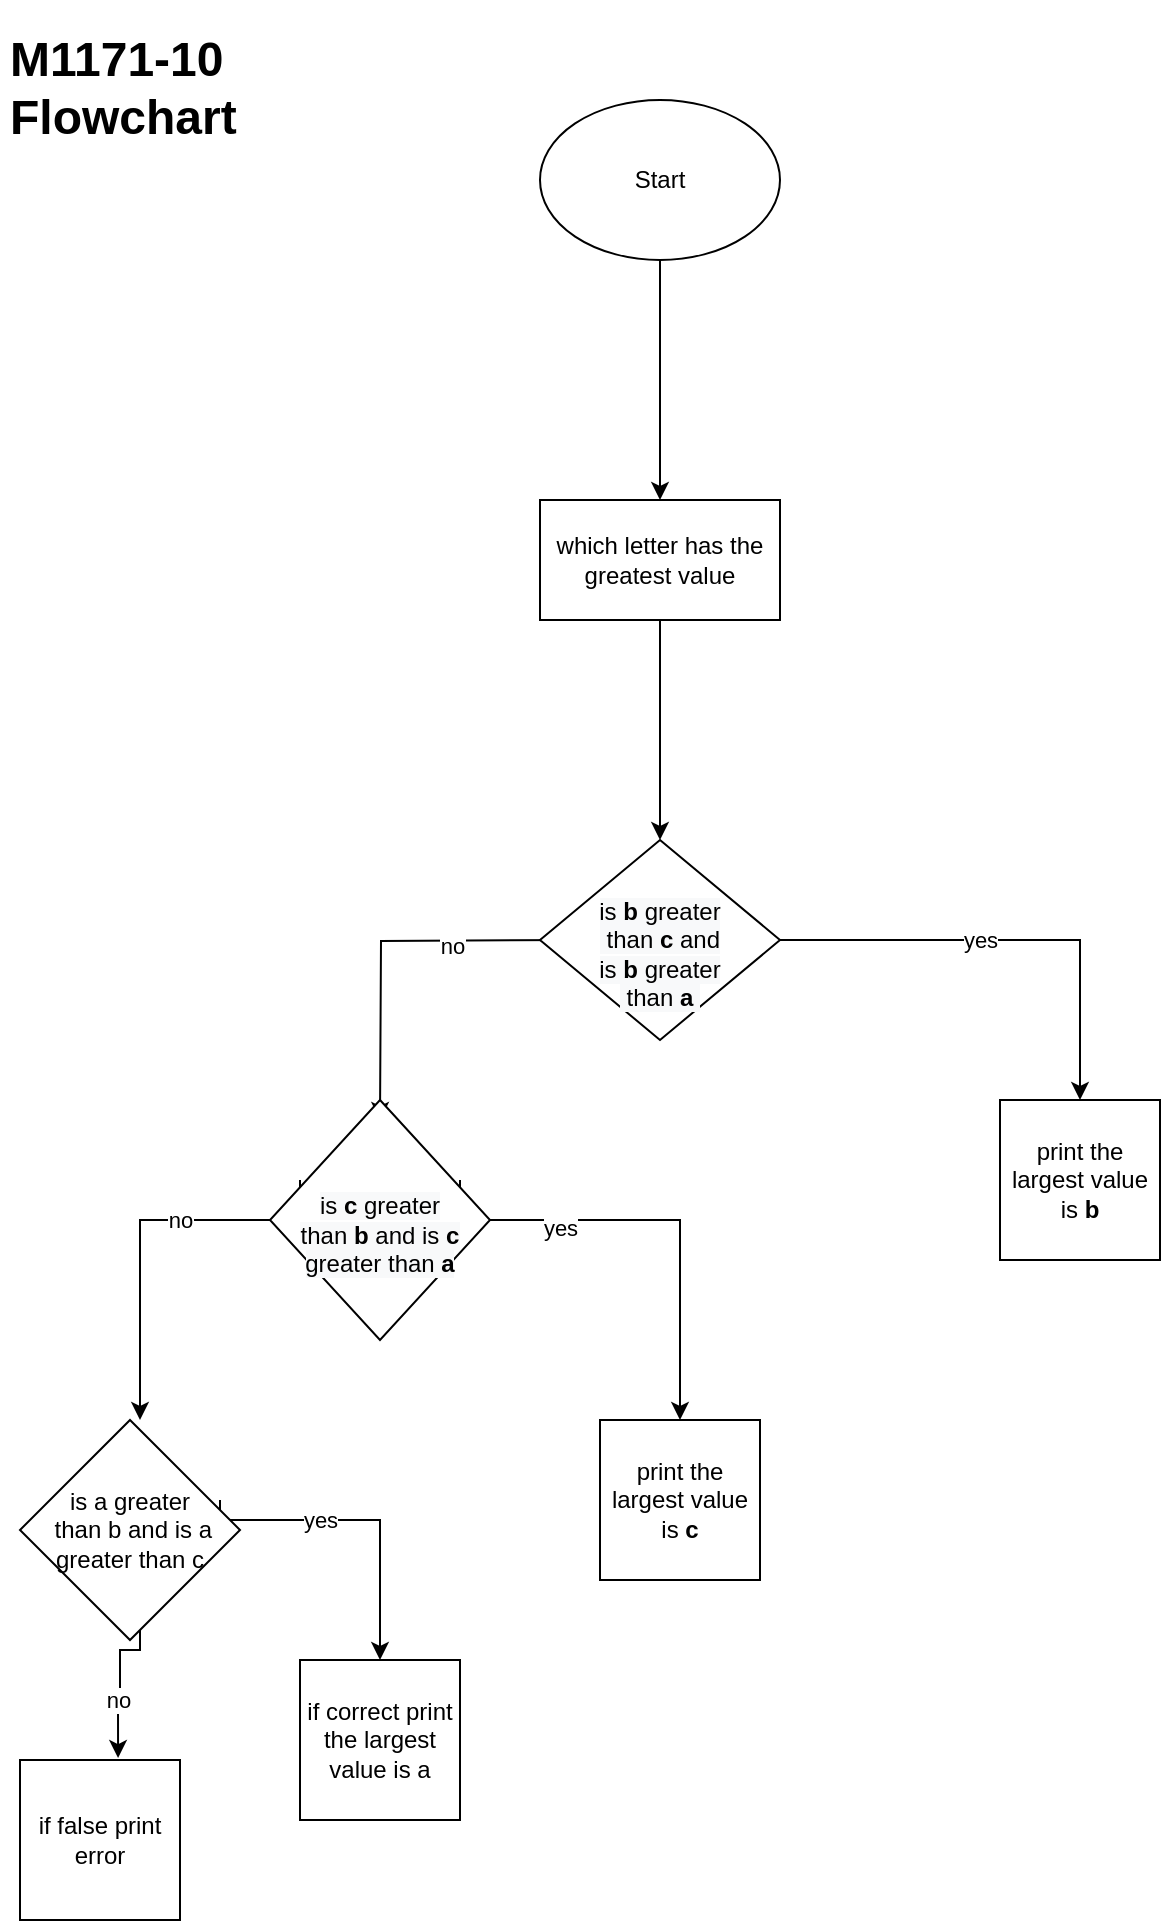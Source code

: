 <mxfile version="15.6.8" type="github">
  <diagram id="C5RBs43oDa-KdzZeNtuy" name="Page-1">
    <mxGraphModel dx="1108" dy="656" grid="1" gridSize="10" guides="1" tooltips="1" connect="1" arrows="1" fold="1" page="1" pageScale="1" pageWidth="827" pageHeight="1169" math="0" shadow="0">
      <root>
        <mxCell id="WIyWlLk6GJQsqaUBKTNV-0" />
        <mxCell id="WIyWlLk6GJQsqaUBKTNV-1" parent="WIyWlLk6GJQsqaUBKTNV-0" />
        <mxCell id="wCyGgNYll4mHwQ-jfLTI-2" style="edgeStyle=orthogonalEdgeStyle;rounded=0;orthogonalLoop=1;jettySize=auto;html=1;" edge="1" parent="WIyWlLk6GJQsqaUBKTNV-1" source="wCyGgNYll4mHwQ-jfLTI-0">
          <mxGeometry relative="1" as="geometry">
            <mxPoint x="370" y="260" as="targetPoint" />
          </mxGeometry>
        </mxCell>
        <mxCell id="wCyGgNYll4mHwQ-jfLTI-0" value="Start" style="ellipse;whiteSpace=wrap;html=1;" vertex="1" parent="WIyWlLk6GJQsqaUBKTNV-1">
          <mxGeometry x="310" y="60" width="120" height="80" as="geometry" />
        </mxCell>
        <mxCell id="wCyGgNYll4mHwQ-jfLTI-5" style="edgeStyle=orthogonalEdgeStyle;rounded=0;orthogonalLoop=1;jettySize=auto;html=1;" edge="1" parent="WIyWlLk6GJQsqaUBKTNV-1" source="wCyGgNYll4mHwQ-jfLTI-3">
          <mxGeometry relative="1" as="geometry">
            <mxPoint x="370" y="430" as="targetPoint" />
          </mxGeometry>
        </mxCell>
        <mxCell id="wCyGgNYll4mHwQ-jfLTI-3" value="which letter has the greatest value" style="rounded=0;whiteSpace=wrap;html=1;" vertex="1" parent="WIyWlLk6GJQsqaUBKTNV-1">
          <mxGeometry x="310" y="260" width="120" height="60" as="geometry" />
        </mxCell>
        <mxCell id="wCyGgNYll4mHwQ-jfLTI-8" value="yes" style="edgeStyle=orthogonalEdgeStyle;rounded=0;orthogonalLoop=1;jettySize=auto;html=1;" edge="1" parent="WIyWlLk6GJQsqaUBKTNV-1" target="wCyGgNYll4mHwQ-jfLTI-7">
          <mxGeometry relative="1" as="geometry">
            <mxPoint x="410" y="470" as="sourcePoint" />
            <Array as="points">
              <mxPoint x="410" y="480" />
              <mxPoint x="580" y="480" />
            </Array>
          </mxGeometry>
        </mxCell>
        <mxCell id="wCyGgNYll4mHwQ-jfLTI-10" style="edgeStyle=orthogonalEdgeStyle;rounded=0;orthogonalLoop=1;jettySize=auto;html=1;entryX=0.5;entryY=0;entryDx=0;entryDy=0;" edge="1" parent="WIyWlLk6GJQsqaUBKTNV-1">
          <mxGeometry relative="1" as="geometry">
            <mxPoint x="330" y="480" as="sourcePoint" />
            <mxPoint x="230" y="570" as="targetPoint" />
          </mxGeometry>
        </mxCell>
        <mxCell id="wCyGgNYll4mHwQ-jfLTI-21" value="no" style="edgeLabel;html=1;align=center;verticalAlign=middle;resizable=0;points=[];" vertex="1" connectable="0" parent="wCyGgNYll4mHwQ-jfLTI-10">
          <mxGeometry x="-0.316" y="2" relative="1" as="geometry">
            <mxPoint as="offset" />
          </mxGeometry>
        </mxCell>
        <mxCell id="wCyGgNYll4mHwQ-jfLTI-7" value="print the largest value is &lt;b&gt;b&lt;/b&gt;" style="whiteSpace=wrap;html=1;aspect=fixed;" vertex="1" parent="WIyWlLk6GJQsqaUBKTNV-1">
          <mxGeometry x="540" y="560" width="80" height="80" as="geometry" />
        </mxCell>
        <mxCell id="wCyGgNYll4mHwQ-jfLTI-12" style="edgeStyle=orthogonalEdgeStyle;rounded=0;orthogonalLoop=1;jettySize=auto;html=1;entryX=0.5;entryY=0;entryDx=0;entryDy=0;" edge="1" parent="WIyWlLk6GJQsqaUBKTNV-1" target="wCyGgNYll4mHwQ-jfLTI-11">
          <mxGeometry relative="1" as="geometry">
            <mxPoint x="270" y="600" as="sourcePoint" />
            <Array as="points">
              <mxPoint x="270" y="620" />
              <mxPoint x="380" y="620" />
            </Array>
          </mxGeometry>
        </mxCell>
        <mxCell id="wCyGgNYll4mHwQ-jfLTI-23" value="yes" style="edgeLabel;html=1;align=center;verticalAlign=middle;resizable=0;points=[];" vertex="1" connectable="0" parent="wCyGgNYll4mHwQ-jfLTI-12">
          <mxGeometry x="-0.652" y="-4" relative="1" as="geometry">
            <mxPoint x="30" as="offset" />
          </mxGeometry>
        </mxCell>
        <mxCell id="wCyGgNYll4mHwQ-jfLTI-14" value="no" style="edgeStyle=orthogonalEdgeStyle;rounded=0;orthogonalLoop=1;jettySize=auto;html=1;entryX=0.5;entryY=0;entryDx=0;entryDy=0;" edge="1" parent="WIyWlLk6GJQsqaUBKTNV-1">
          <mxGeometry x="-0.2" relative="1" as="geometry">
            <mxPoint x="190" y="600" as="sourcePoint" />
            <mxPoint x="110" y="720" as="targetPoint" />
            <Array as="points">
              <mxPoint x="190" y="620" />
              <mxPoint x="110" y="620" />
            </Array>
            <mxPoint as="offset" />
          </mxGeometry>
        </mxCell>
        <mxCell id="wCyGgNYll4mHwQ-jfLTI-11" value="print the largest value is &lt;b&gt;c&lt;/b&gt;" style="whiteSpace=wrap;html=1;aspect=fixed;" vertex="1" parent="WIyWlLk6GJQsqaUBKTNV-1">
          <mxGeometry x="340" y="720" width="80" height="80" as="geometry" />
        </mxCell>
        <mxCell id="wCyGgNYll4mHwQ-jfLTI-15" value="yes" style="edgeStyle=orthogonalEdgeStyle;rounded=0;orthogonalLoop=1;jettySize=auto;html=1;" edge="1" parent="WIyWlLk6GJQsqaUBKTNV-1" target="wCyGgNYll4mHwQ-jfLTI-16">
          <mxGeometry x="-0.25" relative="1" as="geometry">
            <mxPoint x="230" y="880" as="targetPoint" />
            <mxPoint x="150" y="760" as="sourcePoint" />
            <Array as="points">
              <mxPoint x="150" y="770" />
              <mxPoint x="230" y="770" />
            </Array>
            <mxPoint as="offset" />
          </mxGeometry>
        </mxCell>
        <mxCell id="wCyGgNYll4mHwQ-jfLTI-18" value="no" style="edgeStyle=orthogonalEdgeStyle;rounded=0;orthogonalLoop=1;jettySize=auto;html=1;entryX=0.613;entryY=-0.012;entryDx=0;entryDy=0;entryPerimeter=0;" edge="1" parent="WIyWlLk6GJQsqaUBKTNV-1" target="wCyGgNYll4mHwQ-jfLTI-17">
          <mxGeometry x="0.419" relative="1" as="geometry">
            <mxPoint x="110" y="800" as="sourcePoint" />
            <Array as="points">
              <mxPoint x="110" y="835" />
              <mxPoint x="100" y="835" />
              <mxPoint x="100" y="860" />
              <mxPoint x="99" y="860" />
            </Array>
            <mxPoint as="offset" />
          </mxGeometry>
        </mxCell>
        <mxCell id="wCyGgNYll4mHwQ-jfLTI-16" value="if correct print the largest value is a" style="whiteSpace=wrap;html=1;aspect=fixed;" vertex="1" parent="WIyWlLk6GJQsqaUBKTNV-1">
          <mxGeometry x="190" y="840" width="80" height="80" as="geometry" />
        </mxCell>
        <mxCell id="wCyGgNYll4mHwQ-jfLTI-17" value="if false print error" style="whiteSpace=wrap;html=1;aspect=fixed;" vertex="1" parent="WIyWlLk6GJQsqaUBKTNV-1">
          <mxGeometry x="50" y="890" width="80" height="80" as="geometry" />
        </mxCell>
        <mxCell id="wCyGgNYll4mHwQ-jfLTI-20" value="&lt;br&gt;&lt;span style=&quot;color: rgb(0 , 0 , 0) ; font-family: &amp;#34;helvetica&amp;#34; ; font-size: 12px ; font-style: normal ; font-weight: 400 ; letter-spacing: normal ; text-align: center ; text-indent: 0px ; text-transform: none ; word-spacing: 0px ; background-color: rgb(248 , 249 , 250) ; display: inline ; float: none&quot;&gt;is &lt;/span&gt;&lt;span style=&quot;color: rgb(0 , 0 , 0) ; font-family: &amp;#34;helvetica&amp;#34; ; font-size: 12px ; font-style: normal ; letter-spacing: normal ; text-align: center ; text-indent: 0px ; text-transform: none ; word-spacing: 0px ; background-color: rgb(248 , 249 , 250) ; display: inline ; float: none&quot;&gt;&lt;b&gt;b&lt;/b&gt;&lt;/span&gt;&lt;span style=&quot;color: rgb(0 , 0 , 0) ; font-family: &amp;#34;helvetica&amp;#34; ; font-size: 12px ; font-style: normal ; font-weight: 400 ; letter-spacing: normal ; text-align: center ; text-indent: 0px ; text-transform: none ; word-spacing: 0px ; background-color: rgb(248 , 249 , 250) ; display: inline ; float: none&quot;&gt; greater&lt;br&gt;&amp;nbsp;than &lt;/span&gt;&lt;span style=&quot;color: rgb(0 , 0 , 0) ; font-family: &amp;#34;helvetica&amp;#34; ; font-size: 12px ; font-style: normal ; letter-spacing: normal ; text-align: center ; text-indent: 0px ; text-transform: none ; word-spacing: 0px ; background-color: rgb(248 , 249 , 250) ; display: inline ; float: none&quot;&gt;&lt;b&gt;c &lt;/b&gt;&lt;/span&gt;&lt;span style=&quot;color: rgb(0 , 0 , 0) ; font-family: &amp;#34;helvetica&amp;#34; ; font-size: 12px ; font-style: normal ; font-weight: 400 ; letter-spacing: normal ; text-align: center ; text-indent: 0px ; text-transform: none ; word-spacing: 0px ; background-color: rgb(248 , 249 , 250) ; display: inline ; float: none&quot;&gt;and &lt;br&gt;is&lt;/span&gt;&lt;span style=&quot;color: rgb(0 , 0 , 0) ; font-family: &amp;#34;helvetica&amp;#34; ; font-size: 12px ; font-style: normal ; letter-spacing: normal ; text-align: center ; text-indent: 0px ; text-transform: none ; word-spacing: 0px ; background-color: rgb(248 , 249 , 250) ; display: inline ; float: none&quot;&gt;&lt;b&gt; b&lt;/b&gt;&lt;/span&gt;&lt;span style=&quot;color: rgb(0 , 0 , 0) ; font-family: &amp;#34;helvetica&amp;#34; ; font-size: 12px ; font-style: normal ; font-weight: 400 ; letter-spacing: normal ; text-align: center ; text-indent: 0px ; text-transform: none ; word-spacing: 0px ; background-color: rgb(248 , 249 , 250) ; display: inline ; float: none&quot;&gt; greater&lt;br&gt;&amp;nbsp;than &lt;/span&gt;&lt;span style=&quot;color: rgb(0 , 0 , 0) ; font-family: &amp;#34;helvetica&amp;#34; ; font-size: 12px ; font-style: normal ; letter-spacing: normal ; text-align: center ; text-indent: 0px ; text-transform: none ; word-spacing: 0px ; background-color: rgb(248 , 249 , 250) ; display: inline ; float: none&quot;&gt;&lt;b&gt;a&lt;/b&gt;&lt;/span&gt;&lt;span style=&quot;color: rgb(0 , 0 , 0) ; font-family: &amp;#34;helvetica&amp;#34; ; font-size: 12px ; font-style: normal ; font-weight: 400 ; letter-spacing: normal ; text-align: center ; text-indent: 0px ; text-transform: none ; word-spacing: 0px ; background-color: rgb(248 , 249 , 250) ; display: inline ; float: none&quot;&gt;&amp;nbsp;&lt;/span&gt;" style="rhombus;whiteSpace=wrap;html=1;" vertex="1" parent="WIyWlLk6GJQsqaUBKTNV-1">
          <mxGeometry x="310" y="430" width="120" height="100" as="geometry" />
        </mxCell>
        <mxCell id="wCyGgNYll4mHwQ-jfLTI-22" value="&lt;br&gt;&lt;span style=&quot;color: rgb(0 , 0 , 0) ; font-family: &amp;#34;helvetica&amp;#34; ; font-size: 12px ; font-style: normal ; font-weight: 400 ; letter-spacing: normal ; text-align: center ; text-indent: 0px ; text-transform: none ; word-spacing: 0px ; background-color: rgb(248 , 249 , 250) ; display: inline ; float: none&quot;&gt;is &lt;/span&gt;&lt;span style=&quot;color: rgb(0 , 0 , 0) ; font-family: &amp;#34;helvetica&amp;#34; ; font-size: 12px ; font-style: normal ; letter-spacing: normal ; text-align: center ; text-indent: 0px ; text-transform: none ; word-spacing: 0px ; background-color: rgb(248 , 249 , 250) ; display: inline ; float: none&quot;&gt;&lt;b&gt;c&lt;/b&gt;&lt;/span&gt;&lt;span style=&quot;color: rgb(0 , 0 , 0) ; font-family: &amp;#34;helvetica&amp;#34; ; font-size: 12px ; font-style: normal ; font-weight: 400 ; letter-spacing: normal ; text-align: center ; text-indent: 0px ; text-transform: none ; word-spacing: 0px ; background-color: rgb(248 , 249 , 250) ; display: inline ; float: none&quot;&gt; greater &lt;br&gt;than &lt;/span&gt;&lt;span style=&quot;color: rgb(0 , 0 , 0) ; font-family: &amp;#34;helvetica&amp;#34; ; font-size: 12px ; font-style: normal ; letter-spacing: normal ; text-align: center ; text-indent: 0px ; text-transform: none ; word-spacing: 0px ; background-color: rgb(248 , 249 , 250) ; display: inline ; float: none&quot;&gt;&lt;b&gt;b&lt;/b&gt;&lt;/span&gt;&lt;span style=&quot;color: rgb(0 , 0 , 0) ; font-family: &amp;#34;helvetica&amp;#34; ; font-size: 12px ; font-style: normal ; font-weight: 400 ; letter-spacing: normal ; text-align: center ; text-indent: 0px ; text-transform: none ; word-spacing: 0px ; background-color: rgb(248 , 249 , 250) ; display: inline ; float: none&quot;&gt; and is &lt;/span&gt;&lt;span style=&quot;color: rgb(0 , 0 , 0) ; font-family: &amp;#34;helvetica&amp;#34; ; font-size: 12px ; font-style: normal ; letter-spacing: normal ; text-align: center ; text-indent: 0px ; text-transform: none ; word-spacing: 0px ; background-color: rgb(248 , 249 , 250) ; display: inline ; float: none&quot;&gt;&lt;b&gt;c&lt;/b&gt;&lt;/span&gt;&lt;span style=&quot;color: rgb(0 , 0 , 0) ; font-family: &amp;#34;helvetica&amp;#34; ; font-size: 12px ; font-style: normal ; font-weight: 400 ; letter-spacing: normal ; text-align: center ; text-indent: 0px ; text-transform: none ; word-spacing: 0px ; background-color: rgb(248 , 249 , 250) ; display: inline ; float: none&quot;&gt; greater than&lt;/span&gt;&lt;span style=&quot;color: rgb(0 , 0 , 0) ; font-family: &amp;#34;helvetica&amp;#34; ; font-size: 12px ; font-style: normal ; letter-spacing: normal ; text-align: center ; text-indent: 0px ; text-transform: none ; word-spacing: 0px ; background-color: rgb(248 , 249 , 250) ; display: inline ; float: none&quot;&gt;&lt;b&gt; a&lt;/b&gt;&lt;/span&gt;&lt;br&gt;" style="rhombus;whiteSpace=wrap;html=1;" vertex="1" parent="WIyWlLk6GJQsqaUBKTNV-1">
          <mxGeometry x="175" y="560" width="110" height="120" as="geometry" />
        </mxCell>
        <mxCell id="wCyGgNYll4mHwQ-jfLTI-24" value="&lt;span&gt;is a greater&lt;br&gt;&amp;nbsp;than b and is a greater than c&lt;/span&gt;" style="rhombus;whiteSpace=wrap;html=1;" vertex="1" parent="WIyWlLk6GJQsqaUBKTNV-1">
          <mxGeometry x="50" y="720" width="110" height="110" as="geometry" />
        </mxCell>
        <mxCell id="wCyGgNYll4mHwQ-jfLTI-25" value="&lt;h1&gt;M1171-10 Flowchart&lt;/h1&gt;" style="text;html=1;strokeColor=none;fillColor=none;spacing=5;spacingTop=-20;whiteSpace=wrap;overflow=hidden;rounded=0;" vertex="1" parent="WIyWlLk6GJQsqaUBKTNV-1">
          <mxGeometry x="40" y="20" width="190" height="120" as="geometry" />
        </mxCell>
      </root>
    </mxGraphModel>
  </diagram>
</mxfile>
